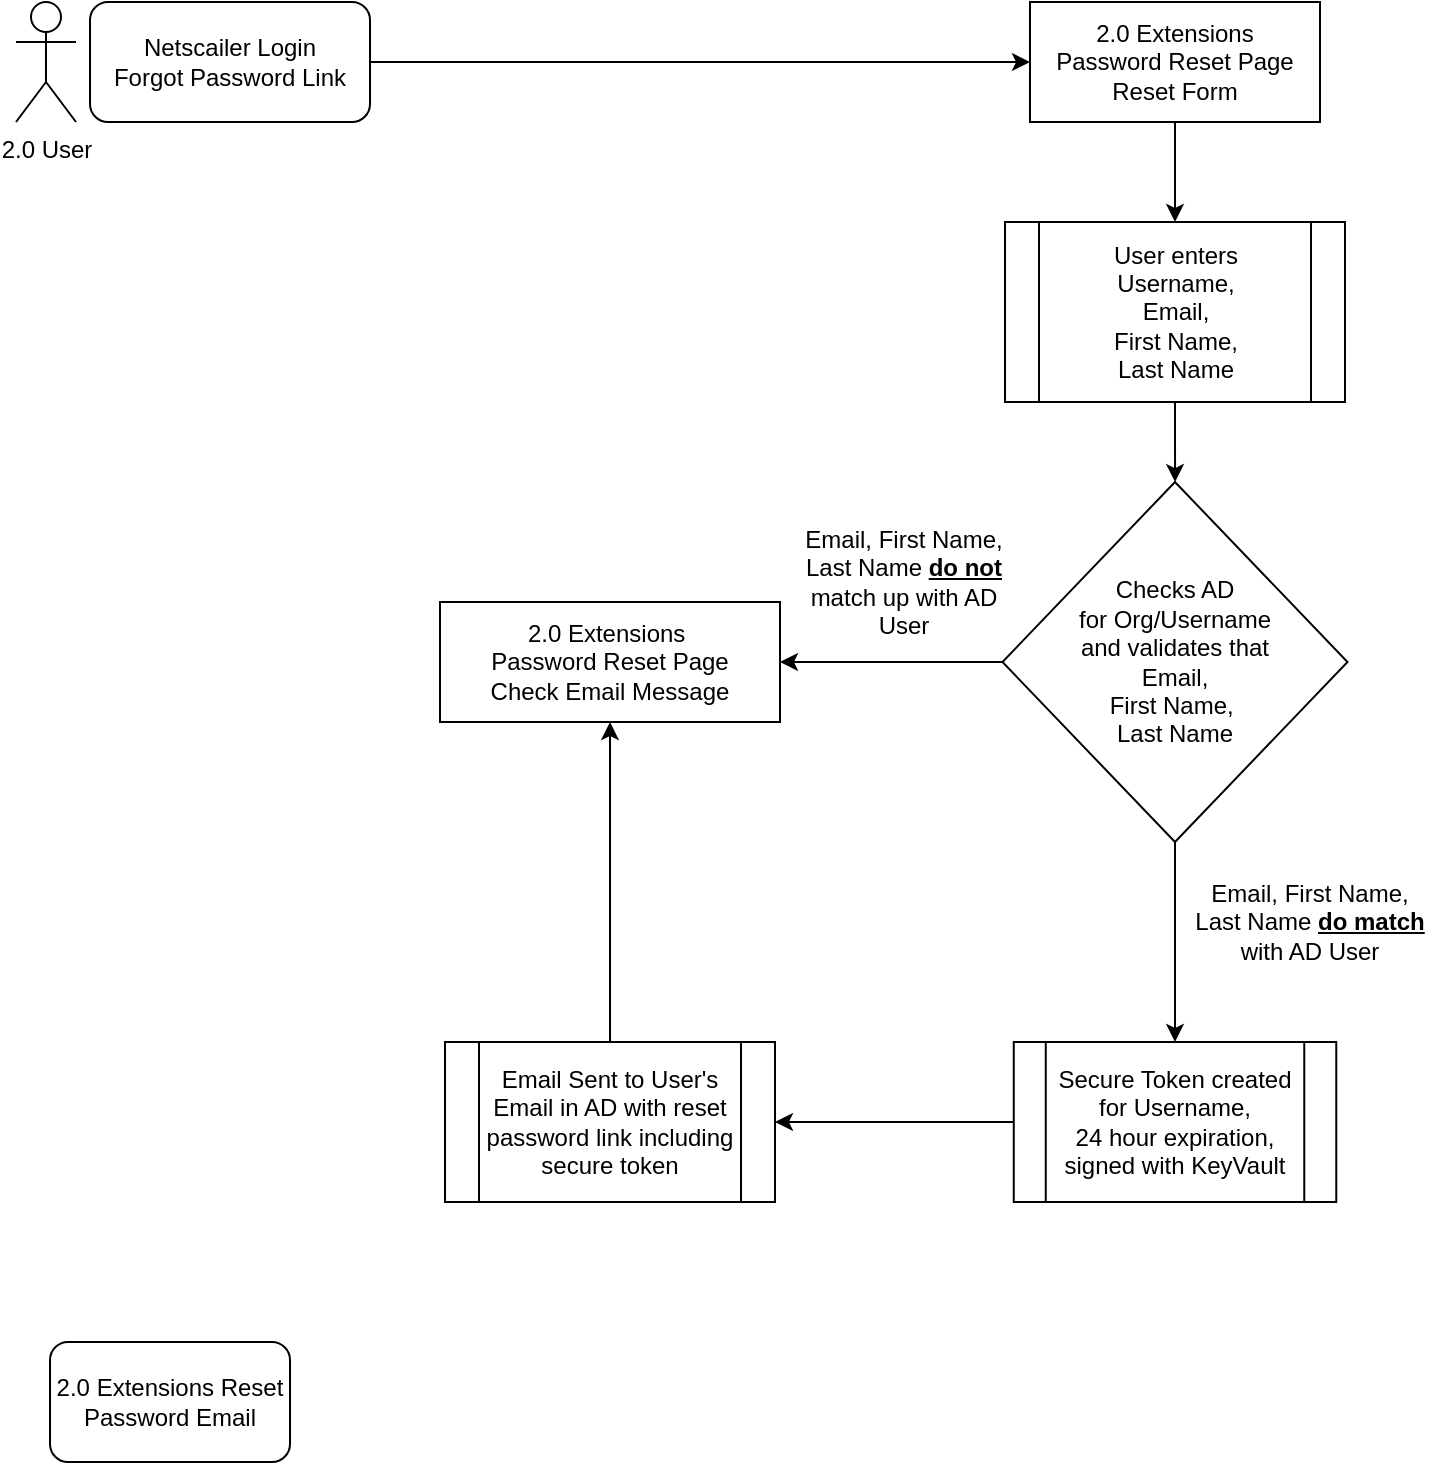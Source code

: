 <mxfile version="13.1.4" type="github"><diagram id="d-ELLbdBU_Qf9tfamwvt" name="Page-1"><mxGraphModel dx="1422" dy="762" grid="1" gridSize="10" guides="1" tooltips="1" connect="1" arrows="1" fold="1" page="1" pageScale="1" pageWidth="850" pageHeight="1100" math="0" shadow="0"><root><mxCell id="0"/><mxCell id="1" parent="0"/><mxCell id="xTq1jOs8BwpGX4ZQImrz-3" value="" style="edgeStyle=orthogonalEdgeStyle;rounded=0;orthogonalLoop=1;jettySize=auto;html=1;entryX=0;entryY=0.5;entryDx=0;entryDy=0;" edge="1" parent="1" source="xTq1jOs8BwpGX4ZQImrz-1" target="xTq1jOs8BwpGX4ZQImrz-4"><mxGeometry relative="1" as="geometry"><mxPoint x="300" y="110" as="targetPoint"/></mxGeometry></mxCell><mxCell id="xTq1jOs8BwpGX4ZQImrz-1" value="Netscailer Login&lt;br&gt;Forgot Password Link" style="rounded=1;whiteSpace=wrap;html=1;" vertex="1" parent="1"><mxGeometry x="80" y="80" width="140" height="60" as="geometry"/></mxCell><mxCell id="xTq1jOs8BwpGX4ZQImrz-6" value="" style="edgeStyle=orthogonalEdgeStyle;rounded=0;orthogonalLoop=1;jettySize=auto;html=1;" edge="1" parent="1" source="xTq1jOs8BwpGX4ZQImrz-4" target="xTq1jOs8BwpGX4ZQImrz-5"><mxGeometry relative="1" as="geometry"/></mxCell><mxCell id="xTq1jOs8BwpGX4ZQImrz-4" value="2.0 Extensions &lt;br&gt;Password Reset Page&lt;br&gt;Reset Form" style="rounded=0;whiteSpace=wrap;html=1;" vertex="1" parent="1"><mxGeometry x="550" y="80" width="145" height="60" as="geometry"/></mxCell><mxCell id="xTq1jOs8BwpGX4ZQImrz-8" value="" style="edgeStyle=orthogonalEdgeStyle;rounded=0;orthogonalLoop=1;jettySize=auto;html=1;" edge="1" parent="1" source="xTq1jOs8BwpGX4ZQImrz-5" target="xTq1jOs8BwpGX4ZQImrz-7"><mxGeometry relative="1" as="geometry"/></mxCell><mxCell id="xTq1jOs8BwpGX4ZQImrz-5" value="User enters &lt;br&gt;Username, &lt;br&gt;Email, &lt;br&gt;First Name, &lt;br&gt;Last Name" style="shape=process;whiteSpace=wrap;html=1;backgroundOutline=1;" vertex="1" parent="1"><mxGeometry x="537.5" y="190" width="170" height="90" as="geometry"/></mxCell><mxCell id="xTq1jOs8BwpGX4ZQImrz-15" value="" style="edgeStyle=orthogonalEdgeStyle;rounded=0;orthogonalLoop=1;jettySize=auto;html=1;" edge="1" parent="1" source="xTq1jOs8BwpGX4ZQImrz-7" target="xTq1jOs8BwpGX4ZQImrz-13"><mxGeometry relative="1" as="geometry"><mxPoint x="622.5" y="580" as="targetPoint"/></mxGeometry></mxCell><mxCell id="xTq1jOs8BwpGX4ZQImrz-17" value="" style="edgeStyle=orthogonalEdgeStyle;rounded=0;orthogonalLoop=1;jettySize=auto;html=1;" edge="1" parent="1" source="xTq1jOs8BwpGX4ZQImrz-7" target="xTq1jOs8BwpGX4ZQImrz-11"><mxGeometry relative="1" as="geometry"><mxPoint x="456.25" y="410" as="targetPoint"/></mxGeometry></mxCell><mxCell id="xTq1jOs8BwpGX4ZQImrz-7" value="Checks AD &lt;br&gt;for Org/Username &lt;br&gt;and validates that &lt;br&gt;Email, &lt;br&gt;First Name,&amp;nbsp;&lt;br&gt;Last Name" style="rhombus;whiteSpace=wrap;html=1;" vertex="1" parent="1"><mxGeometry x="536.25" y="320" width="172.5" height="180" as="geometry"/></mxCell><mxCell id="xTq1jOs8BwpGX4ZQImrz-9" value="2.0 User" style="shape=umlActor;verticalLabelPosition=bottom;labelBackgroundColor=#ffffff;verticalAlign=top;html=1;outlineConnect=0;" vertex="1" parent="1"><mxGeometry x="43" y="80" width="30" height="60" as="geometry"/></mxCell><mxCell id="xTq1jOs8BwpGX4ZQImrz-11" value="2.0 Extensions&amp;nbsp;&lt;br&gt;Password Reset Page&lt;br&gt;Check Email Message" style="rounded=0;whiteSpace=wrap;html=1;" vertex="1" parent="1"><mxGeometry x="255" y="380" width="170" height="60" as="geometry"/></mxCell><mxCell id="xTq1jOs8BwpGX4ZQImrz-25" value="" style="edgeStyle=orthogonalEdgeStyle;rounded=0;orthogonalLoop=1;jettySize=auto;html=1;entryX=1;entryY=0.5;entryDx=0;entryDy=0;" edge="1" parent="1" source="xTq1jOs8BwpGX4ZQImrz-13" target="xTq1jOs8BwpGX4ZQImrz-23"><mxGeometry relative="1" as="geometry"><mxPoint x="461.88" y="640" as="targetPoint"/></mxGeometry></mxCell><mxCell id="xTq1jOs8BwpGX4ZQImrz-13" value="Secure Token created for Username,&lt;br&gt;24 hour expiration,&lt;br&gt;signed with KeyVault" style="shape=process;whiteSpace=wrap;html=1;backgroundOutline=1;" vertex="1" parent="1"><mxGeometry x="541.88" y="600" width="161.25" height="80" as="geometry"/></mxCell><mxCell id="xTq1jOs8BwpGX4ZQImrz-18" value="Email, First Name, Last Name &lt;b&gt;&lt;u&gt;do&amp;nbsp;match &lt;/u&gt;&lt;/b&gt;with AD User" style="text;html=1;strokeColor=none;fillColor=none;align=center;verticalAlign=middle;whiteSpace=wrap;rounded=0;" vertex="1" parent="1"><mxGeometry x="630" y="530" width="120" height="20" as="geometry"/></mxCell><mxCell id="xTq1jOs8BwpGX4ZQImrz-19" value="Email, First Name, Last Name &lt;b&gt;&lt;u&gt;do not&lt;/u&gt;&lt;/b&gt; match up with AD User" style="text;html=1;strokeColor=none;fillColor=none;align=center;verticalAlign=middle;whiteSpace=wrap;rounded=0;" vertex="1" parent="1"><mxGeometry x="431.88" y="360" width="110" height="20" as="geometry"/></mxCell><mxCell id="xTq1jOs8BwpGX4ZQImrz-22" value="2.0 Extensions Reset Password Email" style="rounded=1;whiteSpace=wrap;html=1;" vertex="1" parent="1"><mxGeometry x="60" y="750" width="120" height="60" as="geometry"/></mxCell><mxCell id="xTq1jOs8BwpGX4ZQImrz-27" value="" style="edgeStyle=orthogonalEdgeStyle;rounded=0;orthogonalLoop=1;jettySize=auto;html=1;entryX=0.5;entryY=1;entryDx=0;entryDy=0;" edge="1" parent="1" source="xTq1jOs8BwpGX4ZQImrz-23" target="xTq1jOs8BwpGX4ZQImrz-11"><mxGeometry relative="1" as="geometry"><mxPoint x="337.5" y="520" as="targetPoint"/></mxGeometry></mxCell><mxCell id="xTq1jOs8BwpGX4ZQImrz-23" value="Email Sent to User's Email in AD with reset password link including secure token" style="shape=process;whiteSpace=wrap;html=1;backgroundOutline=1;" vertex="1" parent="1"><mxGeometry x="257.5" y="600" width="165" height="80" as="geometry"/></mxCell></root></mxGraphModel></diagram></mxfile>